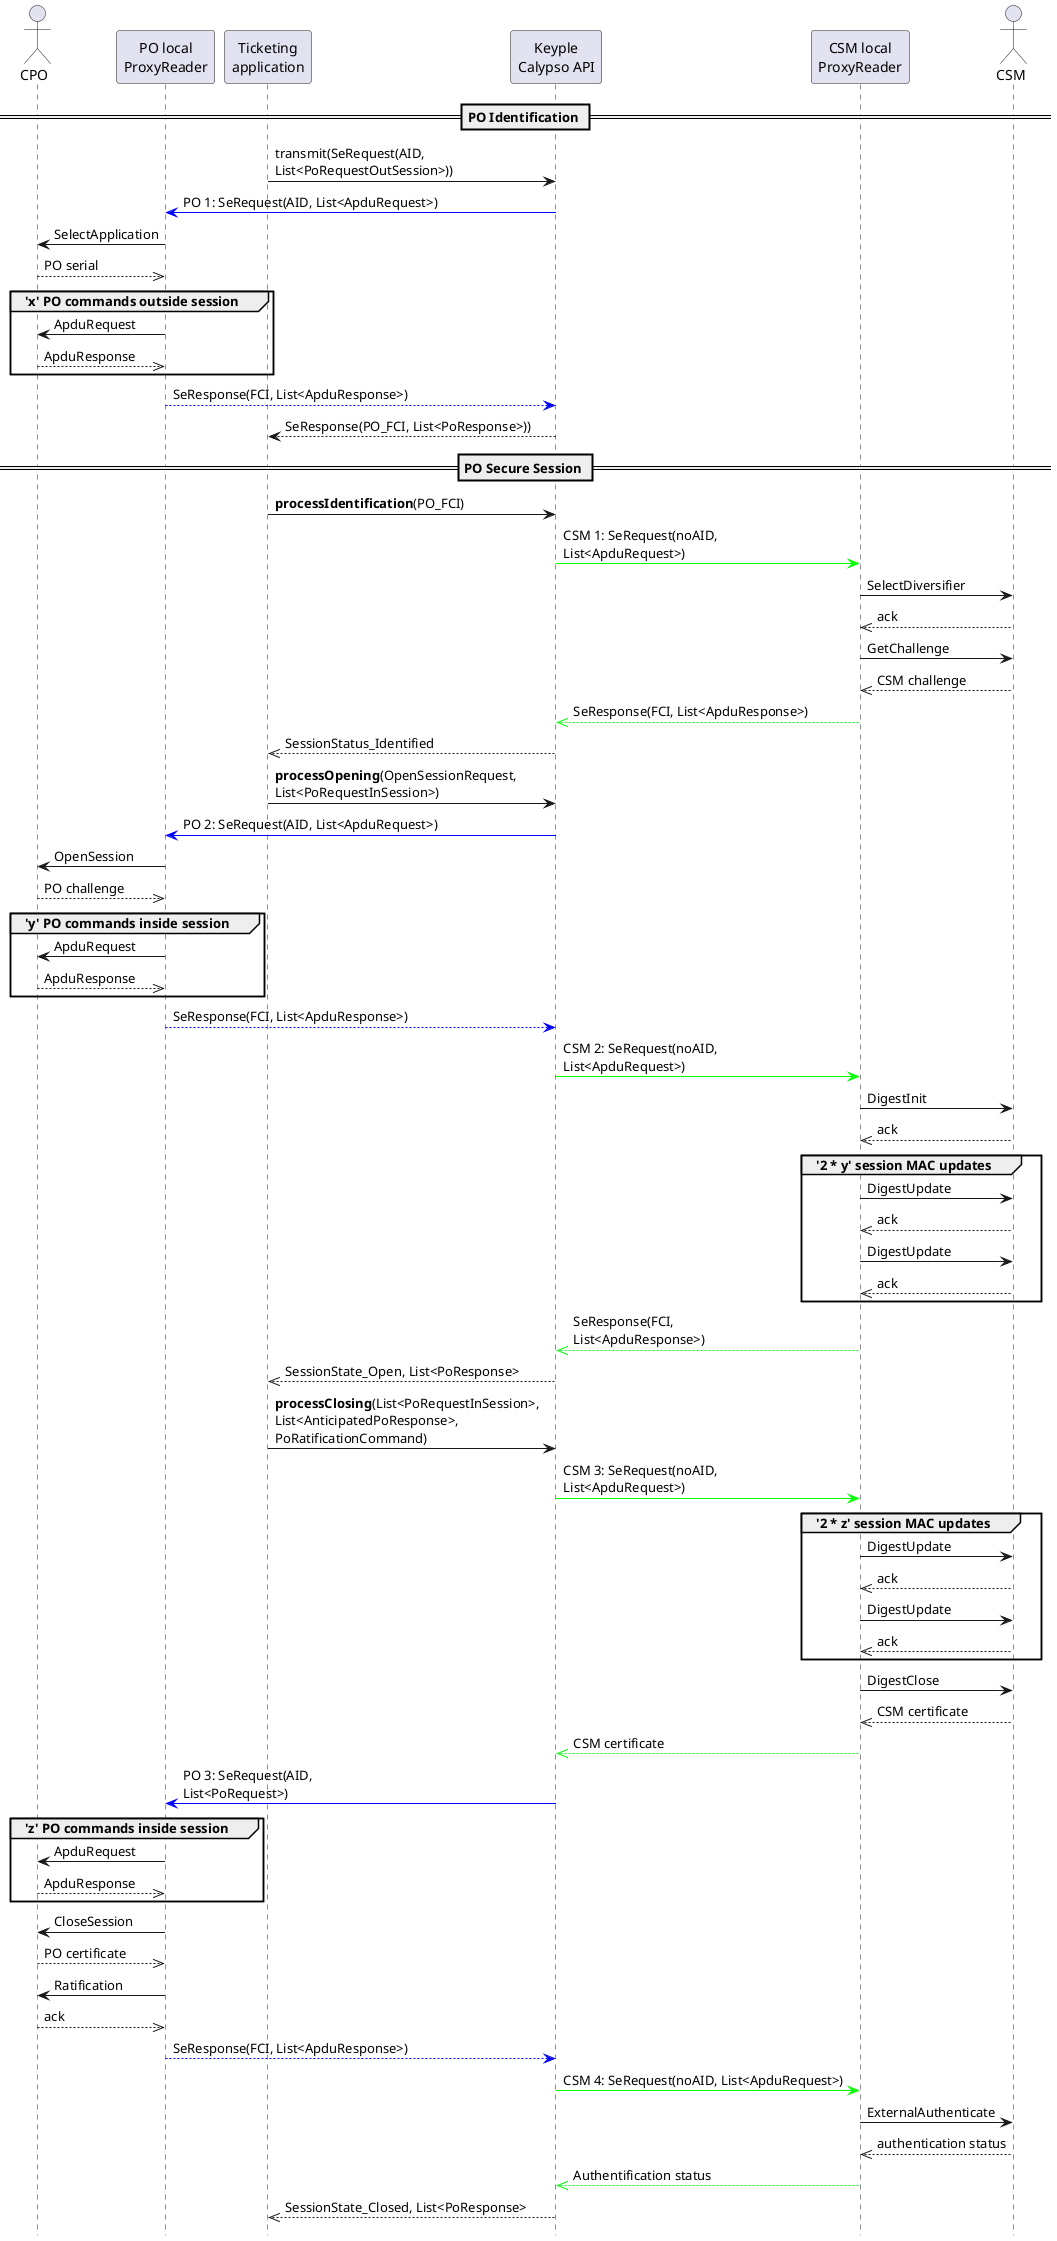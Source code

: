 ' Copyright (c) 2018 Calypso Networks Association https://www.calypsonet-asso.org/
'
' All rights reserved. This program and the accompanying materials are made available under the
' terms of the Eclipse Public License version 2.0 which accompanies this distribution, and is
' available at https://www.eclipse.org/org/documents/epl-2.0/EPL-2.0.html

@startuml
hide footbox

actor CPO as PO
participant "PO local\nProxyReader" as POR
participant "Ticketing\napplication" as TA
participant "Keyple\nCalypso API" as KC
participant "CSM local\nProxyReader" as SMR
actor CSM as SM

== PO Identification ==

TA->KC: transmit(SeRequest(AID,\nList<PoRequestOutSession>))
POR<[#0000FF]-KC: PO 1: SeRequest(AID, List<ApduRequest>)
PO<-POR: SelectApplication
PO-->>POR: PO serial
group 'x' PO commands outside session
PO<-POR: ApduRequest
PO-->>POR: ApduResponse
end
POR--[#0000FF]>KC: SeResponse(FCI, List<ApduResponse>)
TA<--KC: SeResponse(PO_FCI, List<PoResponse>))

== PO Secure Session ==

TA->KC: **processIdentification**(PO_FCI)
KC-[#00FF00]>SMR: CSM 1: SeRequest(noAID,\nList<ApduRequest>)
SMR->SM: SelectDiversifier
SMR<<--SM: ack
SMR->SM: GetChallenge
SMR<<--SM: CSM challenge
KC<<[#00FF00]--SMR: SeResponse(FCI, List<ApduResponse>)
TA<<--KC: SessionStatus_Identified

TA->KC: **processOpening**(OpenSessionRequest,\nList<PoRequestInSession>)
POR<[#0000FF]-KC: PO 2: SeRequest(AID, List<ApduRequest>)
PO<-POR: OpenSession
PO-->>POR: PO challenge
group 'y' PO commands inside session
PO<-POR: ApduRequest
PO-->>POR: ApduResponse
end
POR--[#0000FF]>KC: SeResponse(FCI, List<ApduResponse>)
KC-[#00FF00]>SMR: CSM 2: SeRequest(noAID,\nList<ApduRequest>)
SMR->SM: DigestInit
SMR<<--SM:ack
group '2 * y' session MAC updates
SMR->SM: DigestUpdate
SMR<<--SM: ack
SMR->SM: DigestUpdate
SMR<<--SM: ack
end
KC<<[#00FF00]--SMR: SeResponse(FCI,\nList<ApduResponse>)
TA<<--KC: SessionState_Open, List<PoResponse>

TA->KC: **processClosing**(List<PoRequestInSession>,\nList<AnticipatedPoResponse>,\nPoRatificationCommand)
KC-[#00FF00]>SMR: CSM 3: SeRequest(noAID,\nList<ApduRequest>)
group '2 * z' session MAC updates
SMR->SM: DigestUpdate
SMR<<--SM: ack
SMR->SM: DigestUpdate
SMR<<--SM: ack
end
SMR->SM: DigestClose
SMR<<--SM: CSM certificate
KC<<[#00FF00]--SMR: CSM certificate
POR<[#0000FF]-KC: PO 3: SeRequest(AID,\nList<PoRequest>)
group 'z' PO commands inside session
PO<-POR: ApduRequest
PO-->>POR: ApduResponse
end
PO<-POR: CloseSession
PO-->>POR: PO certificate
PO<-POR: Ratification
PO-->>POR: ack
POR--[#0000FF]>KC: SeResponse(FCI, List<ApduResponse>)
KC-[#00FF00]>SMR: CSM 4: SeRequest(noAID, List<ApduRequest>)
SMR->SM: ExternalAuthenticate
SMR<<--SM: authentication status
KC<<[#00FF00]--SMR: Authentification status
TA<<--KC: SessionState_Closed, List<PoResponse>
@enduml
